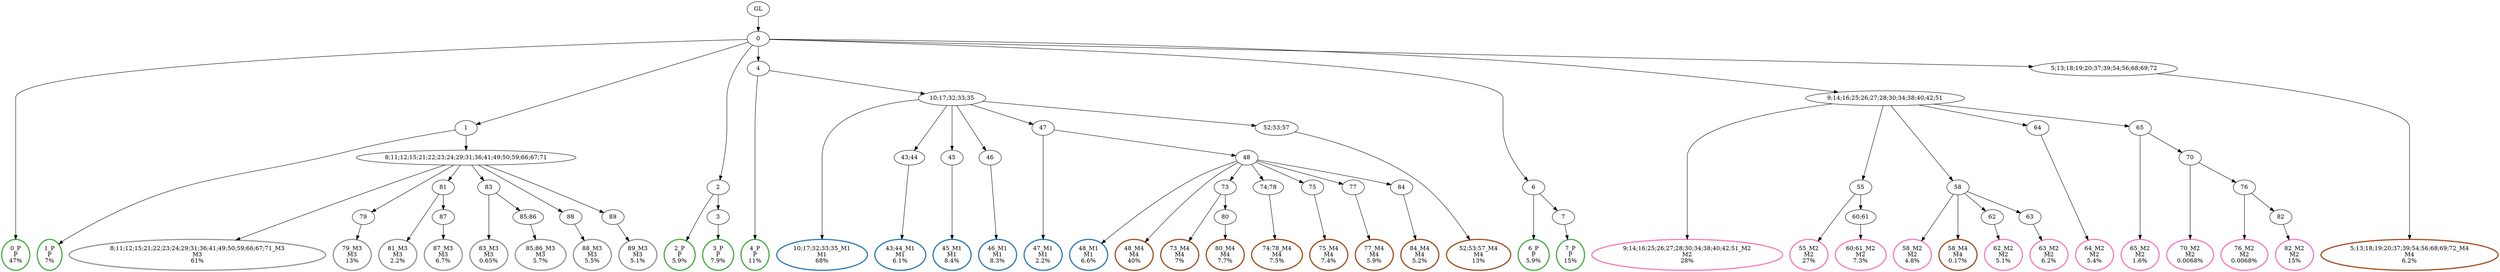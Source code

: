 digraph T {
	{
		rank=same
		80 [penwidth=3,colorscheme=set19,color=3,label="0_P\nP\n47%"]
		78 [penwidth=3,colorscheme=set19,color=3,label="1_P\nP\n7%"]
		76 [penwidth=3,colorscheme=set19,color=3,label="2_P\nP\n5.9%"]
		74 [penwidth=3,colorscheme=set19,color=3,label="3_P\nP\n7.9%"]
		72 [penwidth=3,colorscheme=set19,color=3,label="4_P\nP\n11%"]
		70 [penwidth=3,colorscheme=set19,color=3,label="6_P\nP\n5.9%"]
		68 [penwidth=3,colorscheme=set19,color=3,label="7_P\nP\n15%"]
		66 [penwidth=3,colorscheme=set19,color=2,label="10;17;32;33;35_M1\nM1\n68%"]
		64 [penwidth=3,colorscheme=set19,color=2,label="43;44_M1\nM1\n6.1%"]
		62 [penwidth=3,colorscheme=set19,color=2,label="45_M1\nM1\n8.4%"]
		60 [penwidth=3,colorscheme=set19,color=2,label="46_M1\nM1\n8.3%"]
		58 [penwidth=3,colorscheme=set19,color=2,label="47_M1\nM1\n2.2%"]
		56 [penwidth=3,colorscheme=set19,color=2,label="48_M1\nM1\n6.6%"]
		54 [penwidth=3,colorscheme=set19,color=8,label="9;14;16;25;26;27;28;30;34;38;40;42;51_M2\nM2\n28%"]
		52 [penwidth=3,colorscheme=set19,color=8,label="55_M2\nM2\n27%"]
		50 [penwidth=3,colorscheme=set19,color=8,label="60;61_M2\nM2\n7.3%"]
		48 [penwidth=3,colorscheme=set19,color=8,label="58_M2\nM2\n4.8%"]
		46 [penwidth=3,colorscheme=set19,color=8,label="62_M2\nM2\n5.1%"]
		44 [penwidth=3,colorscheme=set19,color=8,label="63_M2\nM2\n6.2%"]
		42 [penwidth=3,colorscheme=set19,color=8,label="64_M2\nM2\n5.4%"]
		40 [penwidth=3,colorscheme=set19,color=8,label="65_M2\nM2\n1.6%"]
		38 [penwidth=3,colorscheme=set19,color=8,label="70_M2\nM2\n0.0068%"]
		36 [penwidth=3,colorscheme=set19,color=8,label="76_M2\nM2\n0.0068%"]
		34 [penwidth=3,colorscheme=set19,color=8,label="82_M2\nM2\n15%"]
		32 [penwidth=3,colorscheme=set19,color=9,label="8;11;12;15;21;22;23;24;29;31;36;41;49;50;59;66;67;71_M3\nM3\n61%"]
		30 [penwidth=3,colorscheme=set19,color=9,label="79_M3\nM3\n13%"]
		28 [penwidth=3,colorscheme=set19,color=9,label="81_M3\nM3\n2.2%"]
		26 [penwidth=3,colorscheme=set19,color=9,label="87_M3\nM3\n6.7%"]
		24 [penwidth=3,colorscheme=set19,color=9,label="83_M3\nM3\n0.65%"]
		22 [penwidth=3,colorscheme=set19,color=9,label="85;86_M3\nM3\n5.7%"]
		20 [penwidth=3,colorscheme=set19,color=9,label="88_M3\nM3\n5.5%"]
		18 [penwidth=3,colorscheme=set19,color=9,label="89_M3\nM3\n5.1%"]
		17 [penwidth=3,colorscheme=set19,color=7,label="48_M4\nM4\n40%"]
		15 [penwidth=3,colorscheme=set19,color=7,label="73_M4\nM4\n7%"]
		13 [penwidth=3,colorscheme=set19,color=7,label="80_M4\nM4\n7.7%"]
		11 [penwidth=3,colorscheme=set19,color=7,label="74;78_M4\nM4\n7.5%"]
		9 [penwidth=3,colorscheme=set19,color=7,label="75_M4\nM4\n7.4%"]
		7 [penwidth=3,colorscheme=set19,color=7,label="77_M4\nM4\n5.9%"]
		5 [penwidth=3,colorscheme=set19,color=7,label="84_M4\nM4\n5.2%"]
		3 [penwidth=3,colorscheme=set19,color=7,label="52;53;57_M4\nM4\n13%"]
		1 [penwidth=3,colorscheme=set19,color=7,label="5;13;18;19;20;37;39;54;56;68;69;72_M4\nM4\n6.2%"]
		0 [penwidth=3,colorscheme=set19,color=7,label="58_M4\nM4\n0.17%"]
	}
	82 [label="GL"]
	81 [label="0"]
	79 [label="1"]
	77 [label="2"]
	75 [label="3"]
	73 [label="4"]
	71 [label="6"]
	69 [label="7"]
	67 [label="10;17;32;33;35"]
	65 [label="43;44"]
	63 [label="45"]
	61 [label="46"]
	59 [label="47"]
	57 [label="48"]
	55 [label="9;14;16;25;26;27;28;30;34;38;40;42;51"]
	53 [label="55"]
	51 [label="60;61"]
	49 [label="58"]
	47 [label="62"]
	45 [label="63"]
	43 [label="64"]
	41 [label="65"]
	39 [label="70"]
	37 [label="76"]
	35 [label="82"]
	33 [label="8;11;12;15;21;22;23;24;29;31;36;41;49;50;59;66;67;71"]
	31 [label="79"]
	29 [label="81"]
	27 [label="87"]
	25 [label="83"]
	23 [label="85;86"]
	21 [label="88"]
	19 [label="89"]
	16 [label="73"]
	14 [label="80"]
	12 [label="74;78"]
	10 [label="75"]
	8 [label="77"]
	6 [label="84"]
	4 [label="52;53;57"]
	2 [label="5;13;18;19;20;37;39;54;56;68;69;72"]
	82 -> 81
	81 -> 80
	81 -> 79
	81 -> 77
	81 -> 73
	81 -> 71
	81 -> 55
	81 -> 2
	79 -> 78
	79 -> 33
	77 -> 76
	77 -> 75
	75 -> 74
	73 -> 72
	73 -> 67
	71 -> 70
	71 -> 69
	69 -> 68
	67 -> 66
	67 -> 65
	67 -> 63
	67 -> 61
	67 -> 59
	67 -> 4
	65 -> 64
	63 -> 62
	61 -> 60
	59 -> 58
	59 -> 57
	57 -> 56
	57 -> 17
	57 -> 16
	57 -> 12
	57 -> 10
	57 -> 8
	57 -> 6
	55 -> 54
	55 -> 53
	55 -> 49
	55 -> 43
	55 -> 41
	53 -> 52
	53 -> 51
	51 -> 50
	49 -> 48
	49 -> 47
	49 -> 45
	49 -> 0
	47 -> 46
	45 -> 44
	43 -> 42
	41 -> 40
	41 -> 39
	39 -> 38
	39 -> 37
	37 -> 36
	37 -> 35
	35 -> 34
	33 -> 32
	33 -> 31
	33 -> 29
	33 -> 25
	33 -> 21
	33 -> 19
	31 -> 30
	29 -> 28
	29 -> 27
	27 -> 26
	25 -> 24
	25 -> 23
	23 -> 22
	21 -> 20
	19 -> 18
	16 -> 15
	16 -> 14
	14 -> 13
	12 -> 11
	10 -> 9
	8 -> 7
	6 -> 5
	4 -> 3
	2 -> 1
}
